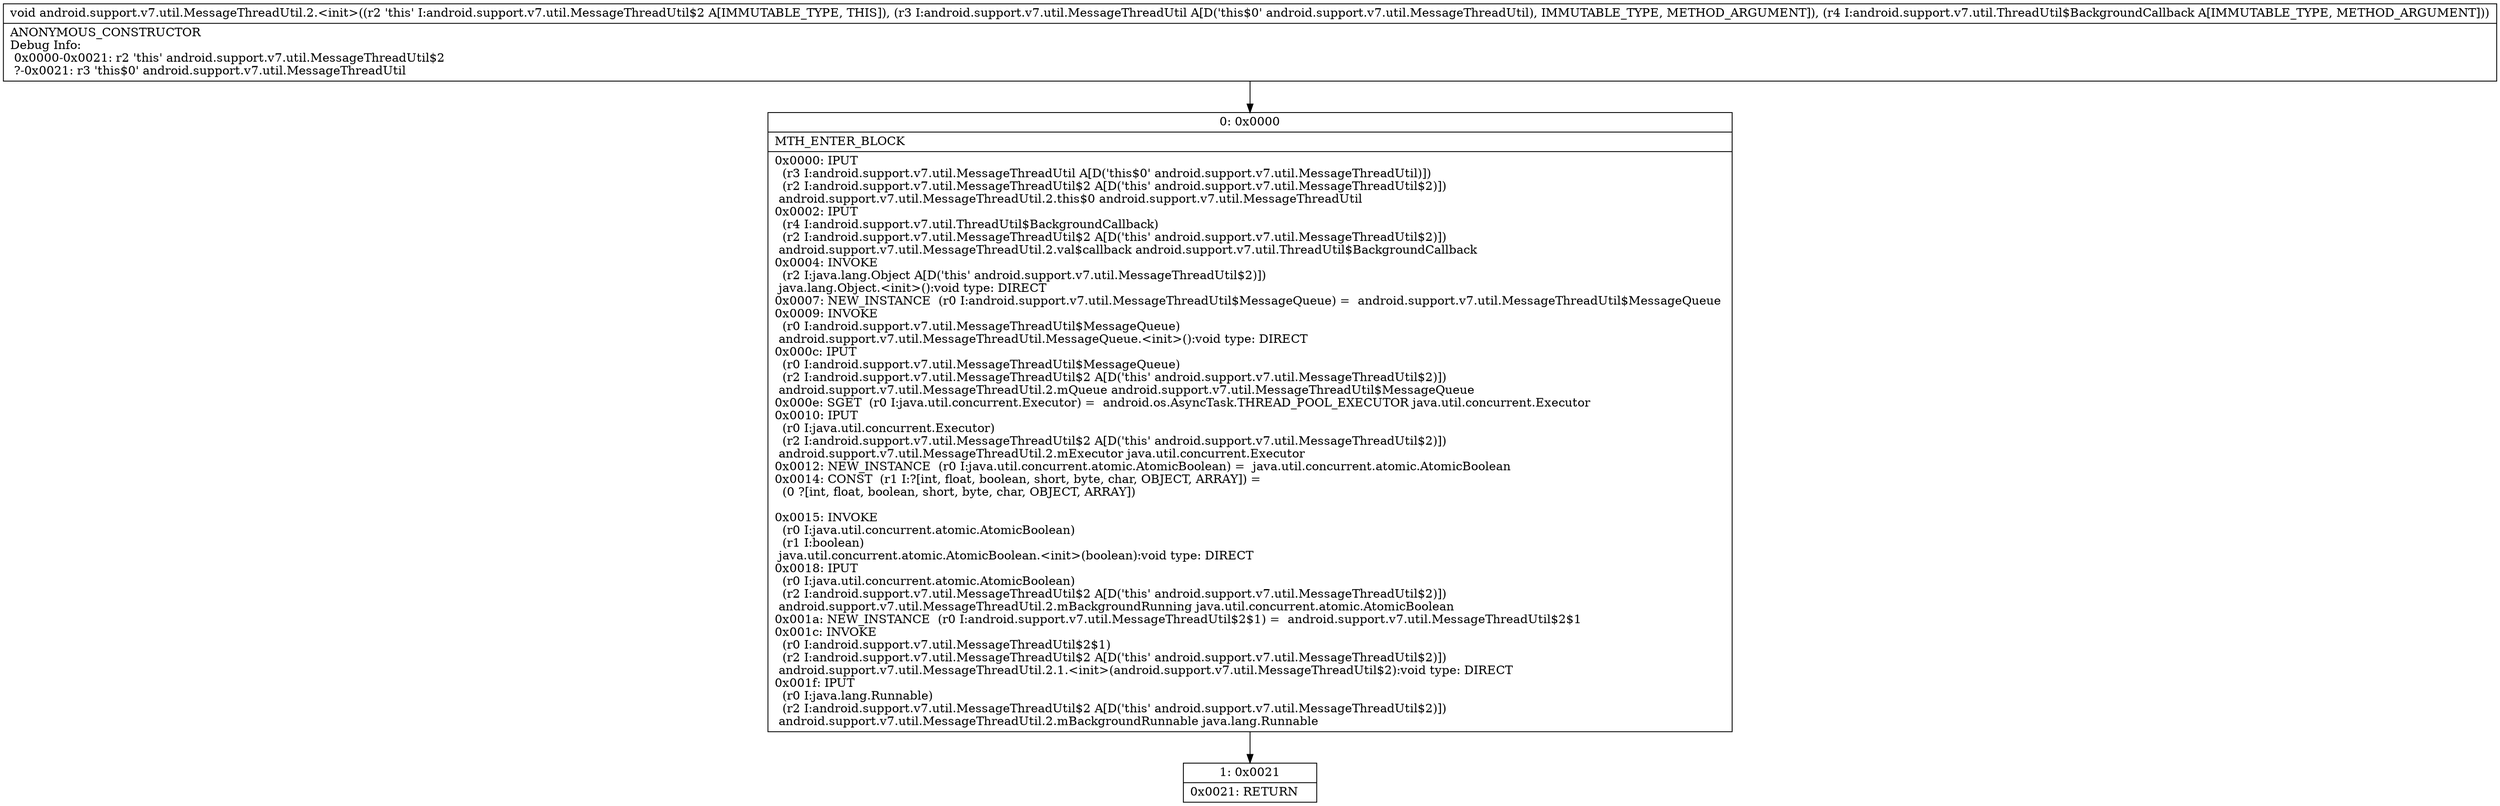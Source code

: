 digraph "CFG forandroid.support.v7.util.MessageThreadUtil.2.\<init\>(Landroid\/support\/v7\/util\/MessageThreadUtil;Landroid\/support\/v7\/util\/ThreadUtil$BackgroundCallback;)V" {
Node_0 [shape=record,label="{0\:\ 0x0000|MTH_ENTER_BLOCK\l|0x0000: IPUT  \l  (r3 I:android.support.v7.util.MessageThreadUtil A[D('this$0' android.support.v7.util.MessageThreadUtil)])\l  (r2 I:android.support.v7.util.MessageThreadUtil$2 A[D('this' android.support.v7.util.MessageThreadUtil$2)])\l android.support.v7.util.MessageThreadUtil.2.this$0 android.support.v7.util.MessageThreadUtil \l0x0002: IPUT  \l  (r4 I:android.support.v7.util.ThreadUtil$BackgroundCallback)\l  (r2 I:android.support.v7.util.MessageThreadUtil$2 A[D('this' android.support.v7.util.MessageThreadUtil$2)])\l android.support.v7.util.MessageThreadUtil.2.val$callback android.support.v7.util.ThreadUtil$BackgroundCallback \l0x0004: INVOKE  \l  (r2 I:java.lang.Object A[D('this' android.support.v7.util.MessageThreadUtil$2)])\l java.lang.Object.\<init\>():void type: DIRECT \l0x0007: NEW_INSTANCE  (r0 I:android.support.v7.util.MessageThreadUtil$MessageQueue) =  android.support.v7.util.MessageThreadUtil$MessageQueue \l0x0009: INVOKE  \l  (r0 I:android.support.v7.util.MessageThreadUtil$MessageQueue)\l android.support.v7.util.MessageThreadUtil.MessageQueue.\<init\>():void type: DIRECT \l0x000c: IPUT  \l  (r0 I:android.support.v7.util.MessageThreadUtil$MessageQueue)\l  (r2 I:android.support.v7.util.MessageThreadUtil$2 A[D('this' android.support.v7.util.MessageThreadUtil$2)])\l android.support.v7.util.MessageThreadUtil.2.mQueue android.support.v7.util.MessageThreadUtil$MessageQueue \l0x000e: SGET  (r0 I:java.util.concurrent.Executor) =  android.os.AsyncTask.THREAD_POOL_EXECUTOR java.util.concurrent.Executor \l0x0010: IPUT  \l  (r0 I:java.util.concurrent.Executor)\l  (r2 I:android.support.v7.util.MessageThreadUtil$2 A[D('this' android.support.v7.util.MessageThreadUtil$2)])\l android.support.v7.util.MessageThreadUtil.2.mExecutor java.util.concurrent.Executor \l0x0012: NEW_INSTANCE  (r0 I:java.util.concurrent.atomic.AtomicBoolean) =  java.util.concurrent.atomic.AtomicBoolean \l0x0014: CONST  (r1 I:?[int, float, boolean, short, byte, char, OBJECT, ARRAY]) = \l  (0 ?[int, float, boolean, short, byte, char, OBJECT, ARRAY])\l \l0x0015: INVOKE  \l  (r0 I:java.util.concurrent.atomic.AtomicBoolean)\l  (r1 I:boolean)\l java.util.concurrent.atomic.AtomicBoolean.\<init\>(boolean):void type: DIRECT \l0x0018: IPUT  \l  (r0 I:java.util.concurrent.atomic.AtomicBoolean)\l  (r2 I:android.support.v7.util.MessageThreadUtil$2 A[D('this' android.support.v7.util.MessageThreadUtil$2)])\l android.support.v7.util.MessageThreadUtil.2.mBackgroundRunning java.util.concurrent.atomic.AtomicBoolean \l0x001a: NEW_INSTANCE  (r0 I:android.support.v7.util.MessageThreadUtil$2$1) =  android.support.v7.util.MessageThreadUtil$2$1 \l0x001c: INVOKE  \l  (r0 I:android.support.v7.util.MessageThreadUtil$2$1)\l  (r2 I:android.support.v7.util.MessageThreadUtil$2 A[D('this' android.support.v7.util.MessageThreadUtil$2)])\l android.support.v7.util.MessageThreadUtil.2.1.\<init\>(android.support.v7.util.MessageThreadUtil$2):void type: DIRECT \l0x001f: IPUT  \l  (r0 I:java.lang.Runnable)\l  (r2 I:android.support.v7.util.MessageThreadUtil$2 A[D('this' android.support.v7.util.MessageThreadUtil$2)])\l android.support.v7.util.MessageThreadUtil.2.mBackgroundRunnable java.lang.Runnable \l}"];
Node_1 [shape=record,label="{1\:\ 0x0021|0x0021: RETURN   \l}"];
MethodNode[shape=record,label="{void android.support.v7.util.MessageThreadUtil.2.\<init\>((r2 'this' I:android.support.v7.util.MessageThreadUtil$2 A[IMMUTABLE_TYPE, THIS]), (r3 I:android.support.v7.util.MessageThreadUtil A[D('this$0' android.support.v7.util.MessageThreadUtil), IMMUTABLE_TYPE, METHOD_ARGUMENT]), (r4 I:android.support.v7.util.ThreadUtil$BackgroundCallback A[IMMUTABLE_TYPE, METHOD_ARGUMENT]))  | ANONYMOUS_CONSTRUCTOR\lDebug Info:\l  0x0000\-0x0021: r2 'this' android.support.v7.util.MessageThreadUtil$2\l  ?\-0x0021: r3 'this$0' android.support.v7.util.MessageThreadUtil\l}"];
MethodNode -> Node_0;
Node_0 -> Node_1;
}

